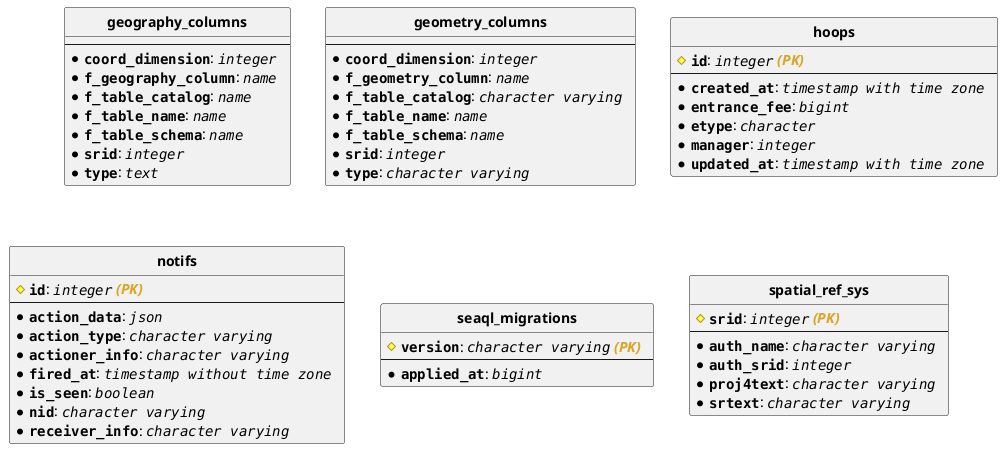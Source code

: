 @startuml

hide circle
skinparam linetype ortho

class "**geography_columns**" {
---
* <b>""coord_dimension""</b>: //""integer""  //
* <b>""f_geography_column""</b>: //""name""  //
* <b>""f_table_catalog""</b>: //""name""  //
* <b>""f_table_name""</b>: //""name""  //
* <b>""f_table_schema""</b>: //""name""  //
* <b>""srid""</b>: //""integer""  //
* <b>""type""</b>: //""text""  //
}

class "**geometry_columns**" {
---
* <b>""coord_dimension""</b>: //""integer""  //
* <b>""f_geometry_column""</b>: //""name""  //
* <b>""f_table_catalog""</b>: //""character varying""  //
* <b>""f_table_name""</b>: //""name""  //
* <b>""f_table_schema""</b>: //""name""  //
* <b>""srid""</b>: //""integer""  //
* <b>""type""</b>: //""character varying""  //
}

class "**hoops**" {
# <b>""id""</b>: //""integer"" <b><color:goldenrod>(PK) </color></b> //
---
* <b>""created_at""</b>: //""timestamp with time zone""  //
* <b>""entrance_fee""</b>: //""bigint""  //
* <b>""etype""</b>: //""character""  //
* <b>""manager""</b>: //""integer""  //
* <b>""updated_at""</b>: //""timestamp with time zone""  //
}

class "**notifs**" {
# <b>""id""</b>: //""integer"" <b><color:goldenrod>(PK) </color></b> //
---
* <b>""action_data""</b>: //""json""  //
* <b>""action_type""</b>: //""character varying""  //
* <b>""actioner_info""</b>: //""character varying""  //
* <b>""fired_at""</b>: //""timestamp without time zone""  //
* <b>""is_seen""</b>: //""boolean""  //
* <b>""nid""</b>: //""character varying""  //
* <b>""receiver_info""</b>: //""character varying""  //
}

class "**seaql_migrations**" {
# <b>""version""</b>: //""character varying"" <b><color:goldenrod>(PK) </color></b> //
---
* <b>""applied_at""</b>: //""bigint""  //
}

class "**spatial_ref_sys**" {
# <b>""srid""</b>: //""integer"" <b><color:goldenrod>(PK) </color></b> //
---
* <b>""auth_name""</b>: //""character varying""  //
* <b>""auth_srid""</b>: //""integer""  //
* <b>""proj4text""</b>: //""character varying""  //
* <b>""srtext""</b>: //""character varying""  //
}



@enduml

